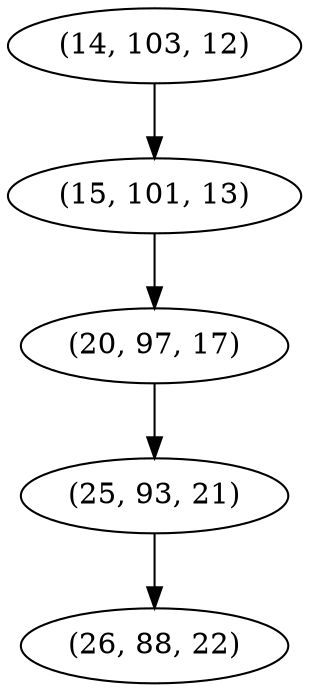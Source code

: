 digraph tree {
    "(14, 103, 12)";
    "(15, 101, 13)";
    "(20, 97, 17)";
    "(25, 93, 21)";
    "(26, 88, 22)";
    "(14, 103, 12)" -> "(15, 101, 13)";
    "(15, 101, 13)" -> "(20, 97, 17)";
    "(20, 97, 17)" -> "(25, 93, 21)";
    "(25, 93, 21)" -> "(26, 88, 22)";
}
